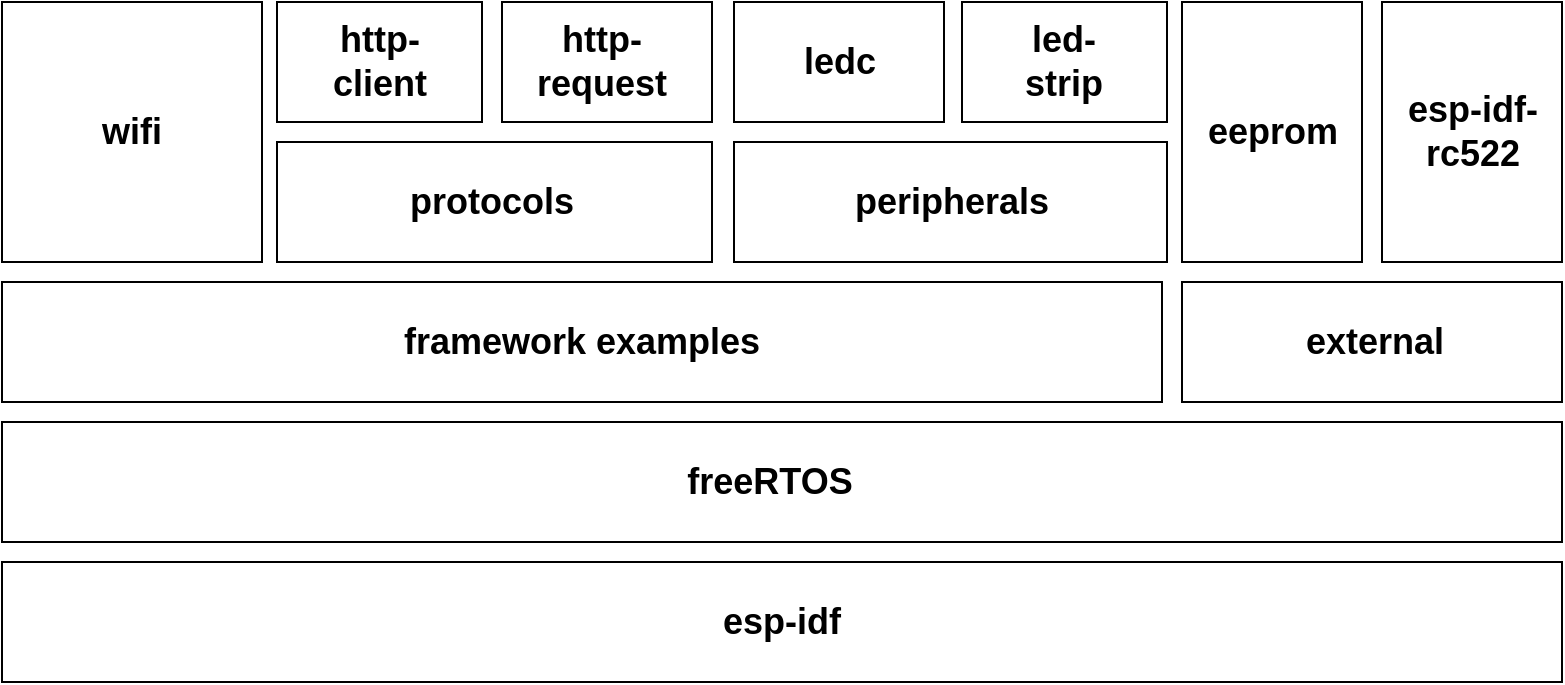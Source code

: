 <mxfile version="21.3.7" type="device">
  <diagram id="pbPZ-DrmICh25x7gBf49" name="Page-1">
    <mxGraphModel dx="1434" dy="764" grid="1" gridSize="10" guides="1" tooltips="1" connect="1" arrows="1" fold="1" page="1" pageScale="1" pageWidth="827" pageHeight="1169" math="0" shadow="0">
      <root>
        <mxCell id="0" />
        <mxCell id="1" parent="0" />
        <mxCell id="dDgP_dDqWntk4F0CaiQz-3" value="" style="rounded=0;whiteSpace=wrap;html=1;" vertex="1" parent="1">
          <mxGeometry x="30" y="360" width="780" height="60" as="geometry" />
        </mxCell>
        <mxCell id="dDgP_dDqWntk4F0CaiQz-4" value="esp-idf" style="text;html=1;strokeColor=none;fillColor=none;align=center;verticalAlign=middle;whiteSpace=wrap;rounded=0;fontStyle=1;fontSize=18;" vertex="1" parent="1">
          <mxGeometry x="365" y="375" width="110" height="30" as="geometry" />
        </mxCell>
        <mxCell id="dDgP_dDqWntk4F0CaiQz-5" value="" style="rounded=0;whiteSpace=wrap;html=1;" vertex="1" parent="1">
          <mxGeometry x="30" y="290" width="780" height="60" as="geometry" />
        </mxCell>
        <mxCell id="dDgP_dDqWntk4F0CaiQz-7" value="freeRTOS" style="text;html=1;strokeColor=none;fillColor=none;align=center;verticalAlign=middle;whiteSpace=wrap;rounded=0;fontStyle=1;fontSize=18;" vertex="1" parent="1">
          <mxGeometry x="359" y="305" width="110" height="30" as="geometry" />
        </mxCell>
        <mxCell id="dDgP_dDqWntk4F0CaiQz-9" value="" style="rounded=0;whiteSpace=wrap;html=1;" vertex="1" parent="1">
          <mxGeometry x="30" y="220" width="580" height="60" as="geometry" />
        </mxCell>
        <mxCell id="dDgP_dDqWntk4F0CaiQz-10" value="" style="rounded=0;whiteSpace=wrap;html=1;" vertex="1" parent="1">
          <mxGeometry x="620" y="220" width="190" height="60" as="geometry" />
        </mxCell>
        <mxCell id="dDgP_dDqWntk4F0CaiQz-11" value="framework examples" style="text;html=1;strokeColor=none;fillColor=none;align=center;verticalAlign=middle;whiteSpace=wrap;rounded=0;fontStyle=1;fontSize=18;" vertex="1" parent="1">
          <mxGeometry x="40" y="235" width="560" height="30" as="geometry" />
        </mxCell>
        <mxCell id="dDgP_dDqWntk4F0CaiQz-12" value="external" style="text;html=1;strokeColor=none;fillColor=none;align=center;verticalAlign=middle;whiteSpace=wrap;rounded=0;fontStyle=1;fontSize=18;" vertex="1" parent="1">
          <mxGeometry x="640" y="235" width="152.5" height="30" as="geometry" />
        </mxCell>
        <mxCell id="dDgP_dDqWntk4F0CaiQz-14" value="" style="rounded=0;whiteSpace=wrap;html=1;" vertex="1" parent="1">
          <mxGeometry x="720" y="80" width="90" height="130" as="geometry" />
        </mxCell>
        <mxCell id="dDgP_dDqWntk4F0CaiQz-15" value="esp-idf-rc522" style="text;html=1;strokeColor=none;fillColor=none;align=center;verticalAlign=middle;whiteSpace=wrap;rounded=0;fontStyle=1;fontSize=18;" vertex="1" parent="1">
          <mxGeometry x="729" y="130" width="72.5" height="30" as="geometry" />
        </mxCell>
        <mxCell id="dDgP_dDqWntk4F0CaiQz-16" value="" style="rounded=0;whiteSpace=wrap;html=1;" vertex="1" parent="1">
          <mxGeometry x="30" y="80" width="130" height="130" as="geometry" />
        </mxCell>
        <mxCell id="dDgP_dDqWntk4F0CaiQz-19" value="" style="rounded=0;whiteSpace=wrap;html=1;" vertex="1" parent="1">
          <mxGeometry x="167.5" y="150" width="217.5" height="60" as="geometry" />
        </mxCell>
        <mxCell id="dDgP_dDqWntk4F0CaiQz-21" value="wifi" style="text;html=1;strokeColor=none;fillColor=none;align=center;verticalAlign=middle;whiteSpace=wrap;rounded=0;fontStyle=1;fontSize=18;" vertex="1" parent="1">
          <mxGeometry x="35" y="130" width="120" height="30" as="geometry" />
        </mxCell>
        <mxCell id="dDgP_dDqWntk4F0CaiQz-22" value="protocols" style="text;html=1;strokeColor=none;fillColor=none;align=center;verticalAlign=middle;whiteSpace=wrap;rounded=0;fontStyle=1;fontSize=18;" vertex="1" parent="1">
          <mxGeometry x="180" y="165" width="190" height="30" as="geometry" />
        </mxCell>
        <mxCell id="dDgP_dDqWntk4F0CaiQz-23" value="" style="rounded=0;whiteSpace=wrap;html=1;" vertex="1" parent="1">
          <mxGeometry x="280" y="80" width="105" height="60" as="geometry" />
        </mxCell>
        <mxCell id="dDgP_dDqWntk4F0CaiQz-24" value="" style="rounded=0;whiteSpace=wrap;html=1;" vertex="1" parent="1">
          <mxGeometry x="167.5" y="80" width="102.5" height="60" as="geometry" />
        </mxCell>
        <mxCell id="dDgP_dDqWntk4F0CaiQz-30" value="" style="rounded=0;whiteSpace=wrap;html=1;" vertex="1" parent="1">
          <mxGeometry x="620" y="80" width="90" height="130" as="geometry" />
        </mxCell>
        <mxCell id="dDgP_dDqWntk4F0CaiQz-31" value="eeprom" style="text;html=1;strokeColor=none;fillColor=none;align=center;verticalAlign=middle;whiteSpace=wrap;rounded=0;fontStyle=1;fontSize=18;" vertex="1" parent="1">
          <mxGeometry x="629" y="130" width="72.5" height="30" as="geometry" />
        </mxCell>
        <mxCell id="dDgP_dDqWntk4F0CaiQz-32" value="" style="rounded=0;whiteSpace=wrap;html=1;" vertex="1" parent="1">
          <mxGeometry x="396" y="150" width="216.5" height="60" as="geometry" />
        </mxCell>
        <mxCell id="dDgP_dDqWntk4F0CaiQz-34" value="http-client" style="text;html=1;strokeColor=none;fillColor=none;align=center;verticalAlign=middle;whiteSpace=wrap;rounded=0;fontStyle=1;fontSize=18;" vertex="1" parent="1">
          <mxGeometry x="183.75" y="95" width="70" height="30" as="geometry" />
        </mxCell>
        <mxCell id="dDgP_dDqWntk4F0CaiQz-35" value="http-request" style="text;html=1;strokeColor=none;fillColor=none;align=center;verticalAlign=middle;whiteSpace=wrap;rounded=0;fontStyle=1;fontSize=18;" vertex="1" parent="1">
          <mxGeometry x="295" y="95" width="70" height="30" as="geometry" />
        </mxCell>
        <mxCell id="dDgP_dDqWntk4F0CaiQz-36" value="" style="rounded=0;whiteSpace=wrap;html=1;" vertex="1" parent="1">
          <mxGeometry x="396" y="80" width="105" height="60" as="geometry" />
        </mxCell>
        <mxCell id="dDgP_dDqWntk4F0CaiQz-38" value="" style="rounded=0;whiteSpace=wrap;html=1;" vertex="1" parent="1">
          <mxGeometry x="510" y="80" width="102.5" height="60" as="geometry" />
        </mxCell>
        <mxCell id="dDgP_dDqWntk4F0CaiQz-39" value="ledc" style="text;html=1;strokeColor=none;fillColor=none;align=center;verticalAlign=middle;whiteSpace=wrap;rounded=0;fontStyle=1;fontSize=18;" vertex="1" parent="1">
          <mxGeometry x="414" y="95" width="70" height="30" as="geometry" />
        </mxCell>
        <mxCell id="dDgP_dDqWntk4F0CaiQz-40" value="led-strip" style="text;html=1;strokeColor=none;fillColor=none;align=center;verticalAlign=middle;whiteSpace=wrap;rounded=0;fontStyle=1;fontSize=18;" vertex="1" parent="1">
          <mxGeometry x="526.25" y="95" width="70" height="30" as="geometry" />
        </mxCell>
        <mxCell id="dDgP_dDqWntk4F0CaiQz-41" value="peripherals" style="text;html=1;strokeColor=none;fillColor=none;align=center;verticalAlign=middle;whiteSpace=wrap;rounded=0;fontStyle=1;fontSize=18;" vertex="1" parent="1">
          <mxGeometry x="410" y="165" width="190" height="30" as="geometry" />
        </mxCell>
      </root>
    </mxGraphModel>
  </diagram>
</mxfile>
